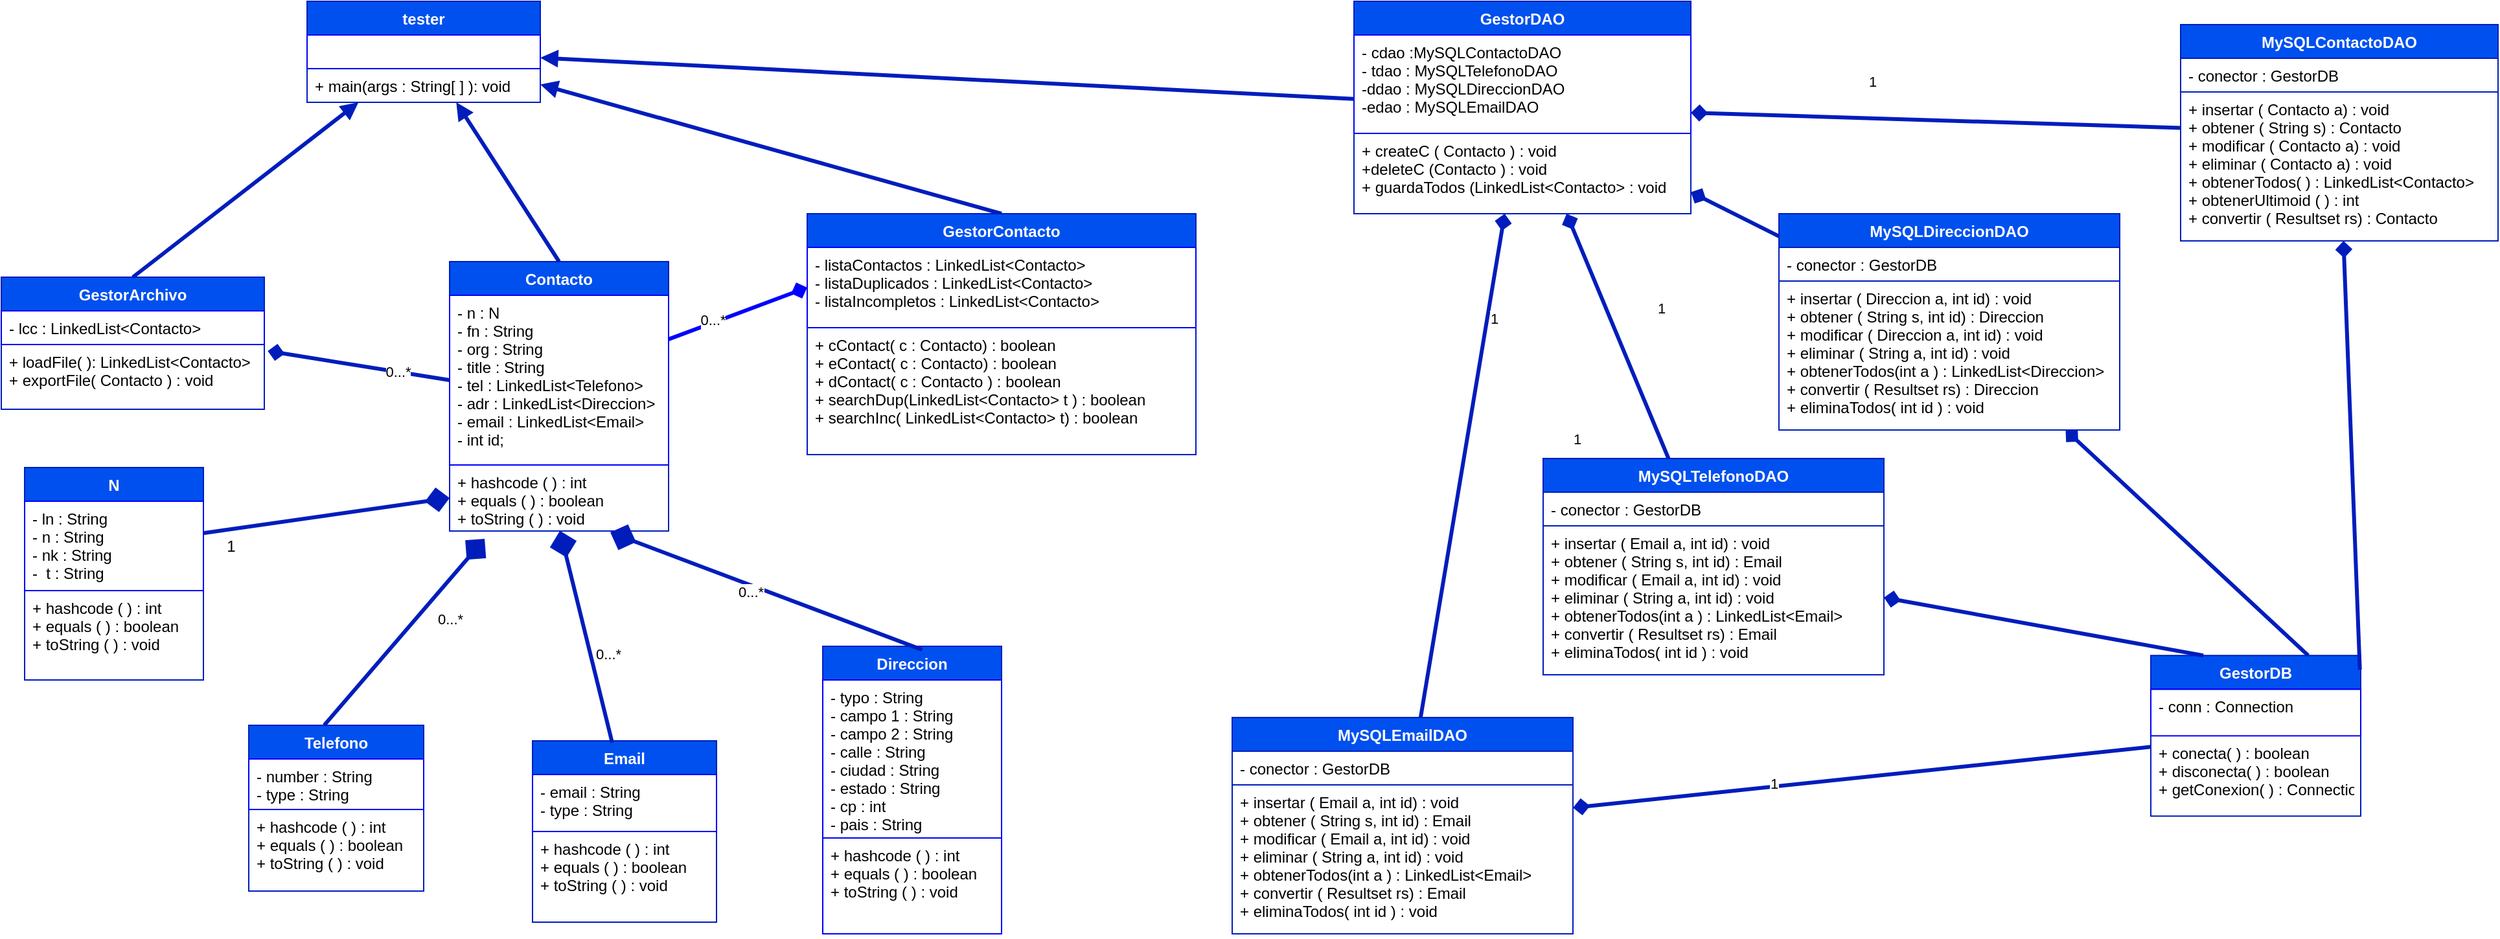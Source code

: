 <mxfile>
    <diagram id="kNfy0v-19uisM76R8B6v" name="Page-1">
        <mxGraphModel dx="366" dy="263" grid="0" gridSize="10" guides="1" tooltips="1" connect="1" arrows="1" fold="1" page="1" pageScale="1" pageWidth="3300" pageHeight="4681" background="#ffffff" math="0" shadow="0">
            <root>
                <mxCell id="0"/>
                <mxCell id="1" parent="0"/>
                <mxCell id="2" value="Contacto" style="swimlane;fontStyle=1;align=center;verticalAlign=top;childLayout=stackLayout;horizontal=1;startSize=26;horizontalStack=0;resizeParent=1;resizeParentMax=0;resizeLast=0;collapsible=1;marginBottom=0;fontColor=#ffffff;fillColor=#0050ef;strokeColor=#001DBC;" parent="1" vertex="1">
                    <mxGeometry x="448" y="209" width="169" height="208" as="geometry">
                        <mxRectangle x="210" y="300" width="80" height="26" as="alternateBounds"/>
                    </mxGeometry>
                </mxCell>
                <mxCell id="3" value="- n : N&#10;- fn : String&#10;- org : String&#10;- title : String&#10;- tel : LinkedList&lt;Telefono&gt;&#10;- adr : LinkedList&lt;Direccion&gt;&#10;- email : LinkedList&lt;Email&gt;&#10;- int id;" style="text;fillColor=none;align=left;verticalAlign=top;spacingLeft=4;spacingRight=4;overflow=hidden;rotatable=0;points=[[0,0.5],[1,0.5]];portConstraint=eastwest;fontColor=#000000;strokeColor=#0000FF;" parent="2" vertex="1">
                    <mxGeometry y="26" width="169" height="131" as="geometry"/>
                </mxCell>
                <mxCell id="5" value="+ hashcode ( ) : int&#10;+ equals ( ) : boolean&#10;+ toString ( ) : void" style="text;strokeColor=none;align=left;verticalAlign=top;spacingLeft=4;spacingRight=4;overflow=hidden;rotatable=0;points=[[0,0.5],[1,0.5]];portConstraint=eastwest;fontColor=#000000;" parent="2" vertex="1">
                    <mxGeometry y="157" width="169" height="51" as="geometry"/>
                </mxCell>
                <mxCell id="6" value="Email" style="swimlane;fontStyle=1;align=center;verticalAlign=top;childLayout=stackLayout;horizontal=1;startSize=26;horizontalStack=0;resizeParent=1;resizeParentMax=0;resizeLast=0;collapsible=1;marginBottom=0;fontColor=#ffffff;fillColor=#0050ef;strokeColor=#001DBC;" parent="1" vertex="1">
                    <mxGeometry x="512" y="579" width="142" height="140" as="geometry"/>
                </mxCell>
                <mxCell id="7" value="- email : String&#10;- type : String" style="text;fillColor=none;align=left;verticalAlign=top;spacingLeft=4;spacingRight=4;overflow=hidden;rotatable=0;points=[[0,0.5],[1,0.5]];portConstraint=eastwest;fontColor=#000000;strokeColor=#0000FF;" parent="6" vertex="1">
                    <mxGeometry y="26" width="142" height="44" as="geometry"/>
                </mxCell>
                <mxCell id="9" value="+ hashcode ( ) : int&#10;+ equals ( ) : boolean&#10;+ toString ( ) : void" style="text;strokeColor=none;fillColor=none;align=left;verticalAlign=top;spacingLeft=4;spacingRight=4;overflow=hidden;rotatable=0;points=[[0,0.5],[1,0.5]];portConstraint=eastwest;fontColor=#000000;" parent="6" vertex="1">
                    <mxGeometry y="70" width="142" height="70" as="geometry"/>
                </mxCell>
                <mxCell id="10" value="Telefono" style="swimlane;fontStyle=1;align=center;verticalAlign=top;childLayout=stackLayout;horizontal=1;startSize=26;horizontalStack=0;resizeParent=1;resizeParentMax=0;resizeLast=0;collapsible=1;marginBottom=0;fontColor=#ffffff;fillColor=#0050ef;strokeColor=#001DBC;" parent="1" vertex="1">
                    <mxGeometry x="293" y="567" width="135" height="128" as="geometry"/>
                </mxCell>
                <mxCell id="11" value="- number : String&#10;- type : String" style="text;fillColor=none;align=left;verticalAlign=top;spacingLeft=4;spacingRight=4;overflow=hidden;rotatable=0;points=[[0,0.5],[1,0.5]];portConstraint=eastwest;fontColor=#000000;strokeColor=#0000FF;" parent="10" vertex="1">
                    <mxGeometry y="26" width="135" height="39" as="geometry"/>
                </mxCell>
                <mxCell id="13" value="+ hashcode ( ) : int&#10;+ equals ( ) : boolean&#10;+ toString ( ) : void" style="text;strokeColor=none;fillColor=none;align=left;verticalAlign=top;spacingLeft=4;spacingRight=4;overflow=hidden;rotatable=0;points=[[0,0.5],[1,0.5]];portConstraint=eastwest;fontColor=#000000;" parent="10" vertex="1">
                    <mxGeometry y="65" width="135" height="63" as="geometry"/>
                </mxCell>
                <mxCell id="14" value="Direccion" style="swimlane;fontStyle=1;align=center;verticalAlign=top;childLayout=stackLayout;horizontal=1;startSize=26;horizontalStack=0;resizeParent=1;resizeParentMax=0;resizeLast=0;collapsible=1;marginBottom=0;fontColor=#ffffff;fillColor=#0050ef;strokeColor=#001DBC;" parent="1" vertex="1">
                    <mxGeometry x="736" y="506" width="138" height="222" as="geometry"/>
                </mxCell>
                <mxCell id="15" value="- typo : String&#10;- campo 1 : String&#10;- campo 2 : String&#10;- calle : String&#10;- ciudad : String &#10;- estado : String&#10;- cp : int &#10;- pais : String&#10;" style="text;fillColor=none;align=left;verticalAlign=top;spacingLeft=4;spacingRight=4;overflow=hidden;rotatable=0;points=[[0,0.5],[1,0.5]];portConstraint=eastwest;fontColor=#000000;strokeColor=#0000FF;" parent="14" vertex="1">
                    <mxGeometry y="26" width="138" height="122" as="geometry"/>
                </mxCell>
                <mxCell id="17" value="+ hashcode ( ) : int&#10;+ equals ( ) : boolean&#10;+ toString ( ) : void" style="text;fillColor=none;align=left;verticalAlign=top;spacingLeft=4;spacingRight=4;overflow=hidden;rotatable=0;points=[[0,0.5],[1,0.5]];portConstraint=eastwest;fontColor=#000000;strokeColor=#0000FF;" parent="14" vertex="1">
                    <mxGeometry y="148" width="138" height="74" as="geometry"/>
                </mxCell>
                <mxCell id="20" value="GestorArchivo" style="swimlane;fontStyle=1;align=center;verticalAlign=top;childLayout=stackLayout;horizontal=1;startSize=26;horizontalStack=0;resizeParent=1;resizeParentMax=0;resizeLast=0;collapsible=1;marginBottom=0;fontColor=#ffffff;fillColor=#0050ef;strokeColor=#001DBC;" parent="1" vertex="1">
                    <mxGeometry x="102" y="221" width="203" height="102" as="geometry"/>
                </mxCell>
                <mxCell id="21" value="- lcc : LinkedList&lt;Contacto&gt;" style="text;fillColor=none;align=left;verticalAlign=top;spacingLeft=4;spacingRight=4;overflow=hidden;rotatable=0;points=[[0,0.5],[1,0.5]];portConstraint=eastwest;fontColor=#000000;strokeColor=#0000FF;" parent="20" vertex="1">
                    <mxGeometry y="26" width="203" height="26" as="geometry"/>
                </mxCell>
                <mxCell id="23" value="+ loadFile( ): LinkedList&lt;Contacto&gt;&#10;+ exportFile( Contacto ) : void" style="text;strokeColor=none;fillColor=none;align=left;verticalAlign=top;spacingLeft=4;spacingRight=4;overflow=hidden;rotatable=0;points=[[0,0.5],[1,0.5]];portConstraint=eastwest;fontColor=#000000;" parent="20" vertex="1">
                    <mxGeometry y="52" width="203" height="50" as="geometry"/>
                </mxCell>
                <mxCell id="50" style="rounded=0;orthogonalLoop=1;jettySize=auto;html=1;entryX=0.5;entryY=0;entryDx=0;entryDy=0;endArrow=none;endFill=0;fillColor=#0050ef;strokeColor=#001DBC;startArrow=block;startFill=1;strokeWidth=3;" parent="1" source="29" target="20" edge="1">
                    <mxGeometry relative="1" as="geometry"/>
                </mxCell>
                <mxCell id="52" style="rounded=0;orthogonalLoop=1;jettySize=auto;html=1;entryX=0.5;entryY=0;entryDx=0;entryDy=0;endArrow=none;endFill=0;fillColor=#0050ef;strokeColor=#001DBC;startArrow=block;startFill=1;strokeWidth=3;" parent="1" source="29" target="2" edge="1">
                    <mxGeometry relative="1" as="geometry"/>
                </mxCell>
                <mxCell id="53" style="rounded=0;orthogonalLoop=1;jettySize=auto;html=1;entryX=0.5;entryY=0;entryDx=0;entryDy=0;endArrow=none;endFill=0;fillColor=#0050ef;strokeColor=#001DBC;startArrow=block;startFill=1;strokeWidth=3;" parent="1" source="29" target="37" edge="1">
                    <mxGeometry relative="1" as="geometry"/>
                </mxCell>
                <mxCell id="29" value="tester" style="swimlane;fontStyle=1;align=center;verticalAlign=top;childLayout=stackLayout;horizontal=1;startSize=26;horizontalStack=0;resizeParent=1;resizeParentMax=0;resizeLast=0;collapsible=1;marginBottom=0;fontColor=#ffffff;labelBackgroundColor=none;fillColor=#0050ef;strokeColor=#001DBC;" parent="1" vertex="1">
                    <mxGeometry x="338" y="8" width="180" height="78" as="geometry"/>
                </mxCell>
                <mxCell id="30" value=" " style="text;fillColor=none;align=left;verticalAlign=top;spacingLeft=4;spacingRight=4;overflow=hidden;rotatable=0;points=[[0,0.5],[1,0.5]];portConstraint=eastwest;fontColor=#000000;strokeColor=#0000FF;" parent="29" vertex="1">
                    <mxGeometry y="26" width="180" height="26" as="geometry"/>
                </mxCell>
                <mxCell id="32" value="+ main(args : String[ ] ): void" style="text;strokeColor=none;fillColor=none;align=left;verticalAlign=top;spacingLeft=4;spacingRight=4;overflow=hidden;rotatable=0;points=[[0,0.5],[1,0.5]];portConstraint=eastwest;fontColor=#000000;" parent="29" vertex="1">
                    <mxGeometry y="52" width="180" height="26" as="geometry"/>
                </mxCell>
                <mxCell id="37" value="GestorContacto" style="swimlane;fontStyle=1;align=center;verticalAlign=top;childLayout=stackLayout;horizontal=1;startSize=26;horizontalStack=0;resizeParent=1;resizeParentMax=0;resizeLast=0;collapsible=1;marginBottom=0;fontColor=#ffffff;fillColor=#0050ef;strokeColor=#001DBC;" parent="1" vertex="1">
                    <mxGeometry x="724" y="172" width="300" height="186" as="geometry"/>
                </mxCell>
                <mxCell id="38" value="- listaContactos : LinkedList&lt;Contacto&gt;&#10;- listaDuplicados : LinkedList&lt;Contacto&gt;&#10;- listaIncompletos : LinkedList&lt;Contacto&gt;" style="text;align=left;verticalAlign=top;spacingLeft=4;spacingRight=4;overflow=hidden;rotatable=0;points=[[0,0.5],[1,0.5]];portConstraint=eastwest;fontColor=#000000;strokeColor=#0000FF;" parent="37" vertex="1">
                    <mxGeometry y="26" width="300" height="62" as="geometry"/>
                </mxCell>
                <mxCell id="40" value="+ cContact( c : Contacto) : boolean&#10;+ eContact( c : Contacto) : boolean&#10;+ dContact( c : Contacto ) : boolean&#10;+ searchDup(LinkedList&lt;Contacto&gt; t ) : boolean&#10;+ searchInc( LinkedList&lt;Contacto&gt; t) : boolean" style="text;strokeColor=none;fillColor=none;align=left;verticalAlign=top;spacingLeft=4;spacingRight=4;overflow=hidden;rotatable=0;points=[[0,0.5],[1,0.5]];portConstraint=eastwest;fontColor=#000000;" parent="37" vertex="1">
                    <mxGeometry y="88" width="300" height="98" as="geometry"/>
                </mxCell>
                <mxCell id="41" value="&lt;span style=&quot;background-color: rgb(255 , 255 , 255)&quot;&gt;0...*&lt;/span&gt;" style="endArrow=none;html=1;endSize=12;startArrow=diamond;startSize=14;startFill=1;align=left;verticalAlign=bottom;fontColor=#000000;strokeColor=#001DBC;entryX=0.431;entryY=0;entryDx=0;entryDy=0;entryPerimeter=0;endFill=0;fillColor=#0050ef;strokeWidth=3;rounded=0;exitX=0.16;exitY=1.118;exitDx=0;exitDy=0;exitPerimeter=0;" parent="1" target="10" edge="1" source="5">
                    <mxGeometry x="-0.175" y="18" relative="1" as="geometry">
                        <mxPoint x="468" y="431" as="sourcePoint"/>
                        <mxPoint x="243" y="497" as="targetPoint"/>
                        <mxPoint as="offset"/>
                    </mxGeometry>
                </mxCell>
                <mxCell id="42" value="&lt;span style=&quot;background-color: rgb(255 , 255 , 255)&quot;&gt;0...*&lt;/span&gt;" style="endArrow=none;html=1;endSize=12;startArrow=diamond;startSize=14;startFill=1;align=left;verticalAlign=bottom;fontColor=#000000;strokeColor=#001DBC;endFill=0;exitX=0.504;exitY=0.996;exitDx=0;exitDy=0;exitPerimeter=0;entryX=0.433;entryY=0.01;entryDx=0;entryDy=0;entryPerimeter=0;fillColor=#0050ef;strokeWidth=3;rounded=0;" parent="1" source="5" target="6" edge="1">
                    <mxGeometry x="0.273" relative="1" as="geometry">
                        <mxPoint x="300" y="493" as="sourcePoint"/>
                        <mxPoint x="305" y="528" as="targetPoint"/>
                        <mxPoint as="offset"/>
                    </mxGeometry>
                </mxCell>
                <mxCell id="43" value="&lt;span style=&quot;background-color: rgb(255 , 255 , 255)&quot;&gt;0...*&lt;/span&gt;" style="endArrow=none;html=1;endSize=12;startArrow=diamond;startSize=14;startFill=1;align=left;verticalAlign=bottom;fontColor=#000000;strokeColor=#001DBC;exitX=0.734;exitY=1.02;exitDx=0;exitDy=0;exitPerimeter=0;endFill=0;entryX=0.556;entryY=0.012;entryDx=0;entryDy=0;entryPerimeter=0;fillColor=#0050ef;strokeWidth=3;rounded=0;" parent="1" source="5" target="14" edge="1">
                    <mxGeometry x="-0.147" y="-16" relative="1" as="geometry">
                        <mxPoint x="398" y="491" as="sourcePoint"/>
                        <mxPoint x="509" y="504" as="targetPoint"/>
                        <mxPoint y="1" as="offset"/>
                    </mxGeometry>
                </mxCell>
                <mxCell id="48" value="" style="endArrow=diamond;startArrow=none;endFill=1;startFill=0;html=1;fillColor=#0050ef;strokeColor=#001DBC;entryX=1.013;entryY=0.1;entryDx=0;entryDy=0;entryPerimeter=0;exitX=0;exitY=0.5;exitDx=0;exitDy=0;strokeWidth=3;rounded=0;" parent="1" source="3" target="23" edge="1">
                    <mxGeometry width="160" relative="1" as="geometry">
                        <mxPoint x="431" y="290" as="sourcePoint"/>
                        <mxPoint x="384" y="250" as="targetPoint"/>
                    </mxGeometry>
                </mxCell>
                <mxCell id="104" value="&lt;span style=&quot;color: rgb(0 , 0 , 0) ; text-align: left ; background-color: rgb(255 , 255 , 255)&quot;&gt;0...*&lt;/span&gt;" style="edgeLabel;html=1;align=center;verticalAlign=middle;resizable=0;points=[];" vertex="1" connectable="0" parent="48">
                    <mxGeometry x="-0.43" relative="1" as="geometry">
                        <mxPoint as="offset"/>
                    </mxGeometry>
                </mxCell>
                <mxCell id="58" value="GestorDB" style="swimlane;fontStyle=1;align=center;verticalAlign=top;childLayout=stackLayout;horizontal=1;startSize=26;horizontalStack=0;resizeParent=1;resizeParentMax=0;resizeLast=0;collapsible=1;marginBottom=0;fillColor=#0050ef;strokeColor=#001DBC;fontColor=#ffffff;" parent="1" vertex="1">
                    <mxGeometry x="1761" y="513.14" width="162" height="124" as="geometry"/>
                </mxCell>
                <mxCell id="59" value="- conn : Connection" style="text;fillColor=none;align=left;verticalAlign=top;spacingLeft=4;spacingRight=4;overflow=hidden;rotatable=0;points=[[0,0.5],[1,0.5]];portConstraint=eastwest;strokeColor=#0000FF;fontColor=#000000;" parent="58" vertex="1">
                    <mxGeometry y="26" width="162" height="36" as="geometry"/>
                </mxCell>
                <mxCell id="61" value="+ conecta( ) : boolean&#10;+ disconecta( ) : boolean&#10;+ getConexion( ) : Connection" style="text;strokeColor=none;fillColor=none;align=left;verticalAlign=top;spacingLeft=4;spacingRight=4;overflow=hidden;rotatable=0;points=[[0,0.5],[1,0.5]];portConstraint=eastwest;fontColor=#000000;" parent="58" vertex="1">
                    <mxGeometry y="62" width="162" height="62" as="geometry"/>
                </mxCell>
                <mxCell id="64" value="N" style="swimlane;fontStyle=1;align=center;verticalAlign=top;childLayout=stackLayout;horizontal=1;startSize=26;horizontalStack=0;resizeParent=1;resizeParentMax=0;resizeLast=0;collapsible=1;marginBottom=0;fillColor=#0050ef;strokeColor=#001DBC;fontColor=#ffffff;" parent="1" vertex="1">
                    <mxGeometry x="120" y="368" width="138" height="164" as="geometry"/>
                </mxCell>
                <mxCell id="65" value="- ln : String&#10;- n : String&#10;- nk : String&#10;-  t : String" style="text;fillColor=none;align=left;verticalAlign=top;spacingLeft=4;spacingRight=4;overflow=hidden;rotatable=0;points=[[0,0.5],[1,0.5]];portConstraint=eastwest;fontColor=#000000;strokeColor=#0000FF;" parent="64" vertex="1">
                    <mxGeometry y="26" width="138" height="69" as="geometry"/>
                </mxCell>
                <mxCell id="67" value="+ hashcode ( ) : int&#10;+ equals ( ) : boolean&#10;+ toString ( ) : void" style="text;fillColor=none;align=left;verticalAlign=top;spacingLeft=4;spacingRight=4;overflow=hidden;rotatable=0;points=[[0,0.5],[1,0.5]];portConstraint=eastwest;fontColor=#000000;" parent="64" vertex="1">
                    <mxGeometry y="95" width="138" height="69" as="geometry"/>
                </mxCell>
                <mxCell id="69" style="rounded=0;orthogonalLoop=1;jettySize=auto;html=1;entryX=0;entryY=0.5;entryDx=0;entryDy=0;fontColor=#000000;fillColor=#0050ef;strokeColor=#001DBC;endArrow=diamond;endFill=1;endSize=12;startSize=14;strokeWidth=3;" parent="1" source="65" target="5" edge="1">
                    <mxGeometry relative="1" as="geometry"/>
                </mxCell>
                <mxCell id="70" value="1" style="text;html=1;align=center;verticalAlign=middle;resizable=0;points=[];autosize=1;strokeColor=none;fontColor=#000000;" parent="1" vertex="1">
                    <mxGeometry x="270" y="420" width="17" height="18" as="geometry"/>
                </mxCell>
                <mxCell id="97" style="rounded=0;orthogonalLoop=1;jettySize=auto;html=1;startArrow=none;startFill=0;endArrow=diamond;endFill=1;strokeColor=#001DBC;strokeWidth=3;" edge="1" parent="1" source="71" target="87">
                    <mxGeometry relative="1" as="geometry"/>
                </mxCell>
                <mxCell id="103" style="rounded=0;orthogonalLoop=1;jettySize=auto;html=1;entryX=0.996;entryY=0.088;entryDx=0;entryDy=0;entryPerimeter=0;startArrow=diamond;startFill=1;endArrow=none;endFill=0;strokeColor=#001DBC;strokeWidth=3;" edge="1" parent="1" source="71" target="58">
                    <mxGeometry relative="1" as="geometry"/>
                </mxCell>
                <mxCell id="71" value="MySQLContactoDAO" style="swimlane;fontStyle=1;align=center;verticalAlign=top;childLayout=stackLayout;horizontal=1;startSize=26;horizontalStack=0;resizeParent=1;resizeParentMax=0;resizeLast=0;collapsible=1;marginBottom=0;fillColor=#0050ef;strokeColor=#001DBC;fontColor=#ffffff;" parent="1" vertex="1">
                    <mxGeometry x="1784" y="26" width="245" height="167" as="geometry"/>
                </mxCell>
                <mxCell id="72" value="- conector : GestorDB" style="text;strokeColor=none;fillColor=none;align=left;verticalAlign=top;spacingLeft=4;spacingRight=4;overflow=hidden;rotatable=0;points=[[0,0.5],[1,0.5]];portConstraint=eastwest;fontColor=#000000;" parent="71" vertex="1">
                    <mxGeometry y="26" width="245" height="26" as="geometry"/>
                </mxCell>
                <mxCell id="74" value="+ insertar ( Contacto a) : void&#10;+ obtener ( String s) : Contacto&#10;+ modificar ( Contacto a) : void&#10;+ eliminar ( Contacto a) : void&#10;+ obtenerTodos( ) : LinkedList&lt;Contacto&gt;&#10;+ obtenerUltimoid ( ) : int&#10;+ convertir ( Resultset rs) : Contacto&#10;" style="text;fillColor=none;align=left;verticalAlign=top;spacingLeft=4;spacingRight=4;overflow=hidden;rotatable=0;points=[[0,0.5],[1,0.5]];portConstraint=eastwest;fontColor=#000000;strokeColor=#001DBC;" parent="71" vertex="1">
                    <mxGeometry y="52" width="245" height="115" as="geometry"/>
                </mxCell>
                <mxCell id="98" style="rounded=0;orthogonalLoop=1;jettySize=auto;html=1;startArrow=none;startFill=0;endArrow=diamond;endFill=1;strokeColor=#001DBC;strokeWidth=3;" edge="1" parent="1" source="75" target="87">
                    <mxGeometry relative="1" as="geometry"/>
                </mxCell>
                <mxCell id="102" style="rounded=0;orthogonalLoop=1;jettySize=auto;html=1;entryX=0.75;entryY=0;entryDx=0;entryDy=0;startArrow=diamond;startFill=1;endArrow=none;endFill=0;strokeColor=#001DBC;strokeWidth=3;" edge="1" parent="1" source="75" target="58">
                    <mxGeometry relative="1" as="geometry"/>
                </mxCell>
                <mxCell id="75" value="MySQLDireccionDAO" style="swimlane;fontStyle=1;align=center;verticalAlign=top;childLayout=stackLayout;horizontal=1;startSize=26;horizontalStack=0;resizeParent=1;resizeParentMax=0;resizeLast=0;collapsible=1;marginBottom=0;fillColor=#0050ef;strokeColor=#001DBC;fontColor=#ffffff;" parent="1" vertex="1">
                    <mxGeometry x="1474" y="172" width="263" height="167" as="geometry"/>
                </mxCell>
                <mxCell id="76" value="- conector : GestorDB" style="text;strokeColor=none;fillColor=none;align=left;verticalAlign=top;spacingLeft=4;spacingRight=4;overflow=hidden;rotatable=0;points=[[0,0.5],[1,0.5]];portConstraint=eastwest;fontColor=#000000;" parent="75" vertex="1">
                    <mxGeometry y="26" width="263" height="26" as="geometry"/>
                </mxCell>
                <mxCell id="78" value="+ insertar ( Direccion a, int id) : void&#10;+ obtener ( String s, int id) : Direccion&#10;+ modificar ( Direccion a, int id) : void&#10;+ eliminar ( String a, int id) : void&#10;+ obtenerTodos(int a ) : LinkedList&lt;Direccion&gt;&#10;+ convertir ( Resultset rs) : Direccion&#10;+ eliminaTodos( int id ) : void&#10;" style="text;fillColor=none;align=left;verticalAlign=top;spacingLeft=4;spacingRight=4;overflow=hidden;rotatable=0;points=[[0,0.5],[1,0.5]];portConstraint=eastwest;fontColor=#000000;strokeColor=#001DBC;" parent="75" vertex="1">
                    <mxGeometry y="52" width="263" height="115" as="geometry"/>
                </mxCell>
                <mxCell id="96" style="rounded=0;orthogonalLoop=1;jettySize=auto;html=1;startArrow=none;startFill=0;endArrow=diamond;endFill=1;strokeColor=#001DBC;strokeWidth=3;" edge="1" parent="1" source="79" target="87">
                    <mxGeometry relative="1" as="geometry"/>
                </mxCell>
                <mxCell id="100" style="rounded=0;orthogonalLoop=1;jettySize=auto;html=1;startArrow=diamond;startFill=1;endArrow=none;endFill=0;strokeColor=#001DBC;strokeWidth=3;" edge="1" parent="1" source="79" target="58">
                    <mxGeometry relative="1" as="geometry"/>
                </mxCell>
                <mxCell id="106" value="1" style="edgeLabel;html=1;align=center;verticalAlign=middle;resizable=0;points=[];labelBackgroundColor=#FFFFFF;fontColor=#000000;" vertex="1" connectable="0" parent="100">
                    <mxGeometry x="-0.339" y="2" relative="1" as="geometry">
                        <mxPoint x="8" y="-1" as="offset"/>
                    </mxGeometry>
                </mxCell>
                <mxCell id="79" value="MySQLEmailDAO" style="swimlane;fontStyle=1;align=center;verticalAlign=top;childLayout=stackLayout;horizontal=1;startSize=26;horizontalStack=0;resizeParent=1;resizeParentMax=0;resizeLast=0;collapsible=1;marginBottom=0;fillColor=#0050ef;strokeColor=#001DBC;fontColor=#ffffff;" parent="1" vertex="1">
                    <mxGeometry x="1052" y="561" width="263" height="167" as="geometry"/>
                </mxCell>
                <mxCell id="80" value="- conector : GestorDB" style="text;strokeColor=none;fillColor=none;align=left;verticalAlign=top;spacingLeft=4;spacingRight=4;overflow=hidden;rotatable=0;points=[[0,0.5],[1,0.5]];portConstraint=eastwest;fontColor=#000000;" parent="79" vertex="1">
                    <mxGeometry y="26" width="263" height="26" as="geometry"/>
                </mxCell>
                <mxCell id="82" value="+ insertar ( Email a, int id) : void&#10;+ obtener ( String s, int id) : Email&#10;+ modificar ( Email a, int id) : void&#10;+ eliminar ( String a, int id) : void&#10;+ obtenerTodos(int a ) : LinkedList&lt;Email&gt;&#10;+ convertir ( Resultset rs) : Email&#10;+ eliminaTodos( int id ) : void&#10;" style="text;fillColor=none;align=left;verticalAlign=top;spacingLeft=4;spacingRight=4;overflow=hidden;rotatable=0;points=[[0,0.5],[1,0.5]];portConstraint=eastwest;fontColor=#000000;strokeColor=#001DBC;" parent="79" vertex="1">
                    <mxGeometry y="52" width="263" height="115" as="geometry"/>
                </mxCell>
                <mxCell id="99" style="rounded=0;orthogonalLoop=1;jettySize=auto;html=1;startArrow=none;startFill=0;endArrow=diamond;endFill=1;strokeColor=#001DBC;strokeWidth=3;" edge="1" parent="1" source="83" target="87">
                    <mxGeometry relative="1" as="geometry"/>
                </mxCell>
                <mxCell id="101" style="rounded=0;orthogonalLoop=1;jettySize=auto;html=1;entryX=0.25;entryY=0;entryDx=0;entryDy=0;startArrow=diamond;startFill=1;endArrow=none;endFill=0;strokeColor=#001DBC;strokeWidth=3;" edge="1" parent="1" source="83" target="58">
                    <mxGeometry relative="1" as="geometry"/>
                </mxCell>
                <mxCell id="83" value="MySQLTelefonoDAO" style="swimlane;fontStyle=1;align=center;verticalAlign=top;childLayout=stackLayout;horizontal=1;startSize=26;horizontalStack=0;resizeParent=1;resizeParentMax=0;resizeLast=0;collapsible=1;marginBottom=0;fillColor=#0050ef;strokeColor=#001DBC;fontColor=#ffffff;" parent="1" vertex="1">
                    <mxGeometry x="1292" y="361" width="263" height="167" as="geometry"/>
                </mxCell>
                <mxCell id="84" value="- conector : GestorDB" style="text;strokeColor=none;fillColor=none;align=left;verticalAlign=top;spacingLeft=4;spacingRight=4;overflow=hidden;rotatable=0;points=[[0,0.5],[1,0.5]];portConstraint=eastwest;fontColor=#000000;" parent="83" vertex="1">
                    <mxGeometry y="26" width="263" height="26" as="geometry"/>
                </mxCell>
                <mxCell id="86" value="+ insertar ( Email a, int id) : void&#10;+ obtener ( String s, int id) : Email&#10;+ modificar ( Email a, int id) : void&#10;+ eliminar ( String a, int id) : void&#10;+ obtenerTodos(int a ) : LinkedList&lt;Email&gt;&#10;+ convertir ( Resultset rs) : Email&#10;+ eliminaTodos( int id ) : void&#10;" style="text;fillColor=none;align=left;verticalAlign=top;spacingLeft=4;spacingRight=4;overflow=hidden;rotatable=0;points=[[0,0.5],[1,0.5]];portConstraint=eastwest;fontColor=#000000;strokeColor=#001DBC;" parent="83" vertex="1">
                    <mxGeometry y="52" width="263" height="115" as="geometry"/>
                </mxCell>
                <mxCell id="95" style="rounded=0;orthogonalLoop=1;jettySize=auto;html=1;startArrow=none;startFill=0;endArrow=block;endFill=1;strokeColor=#001DBC;strokeWidth=3;" edge="1" parent="1" source="87" target="29">
                    <mxGeometry relative="1" as="geometry"/>
                </mxCell>
                <mxCell id="87" value="GestorDAO" style="swimlane;fontStyle=1;align=center;verticalAlign=top;childLayout=stackLayout;horizontal=1;startSize=26;horizontalStack=0;resizeParent=1;resizeParentMax=0;resizeLast=0;collapsible=1;marginBottom=0;fillColor=#0050ef;strokeColor=#001DBC;fontColor=#ffffff;" parent="1" vertex="1">
                    <mxGeometry x="1146" y="8" width="260" height="164" as="geometry"/>
                </mxCell>
                <mxCell id="88" value="- cdao :MySQLContactoDAO &#10;- tdao : MySQLTelefonoDAO&#10;-ddao : MySQLDireccionDAO&#10;-edao : MySQLEmailDAO" style="text;fillColor=none;align=left;verticalAlign=top;spacingLeft=4;spacingRight=4;overflow=hidden;rotatable=0;points=[[0,0.5],[1,0.5]];portConstraint=eastwest;strokeColor=#0000FF;fontColor=#000000;" parent="87" vertex="1">
                    <mxGeometry y="26" width="260" height="76" as="geometry"/>
                </mxCell>
                <mxCell id="89" value="+ createC ( Contacto ) : void&#10;+deleteC (Contacto ) : void&#10;+ guardaTodos (LinkedList&lt;Contacto&gt; : void" style="text;strokeColor=none;fillColor=none;align=left;verticalAlign=top;spacingLeft=4;spacingRight=4;overflow=hidden;rotatable=0;points=[[0,0.5],[1,0.5]];portConstraint=eastwest;fontColor=#000000;" parent="87" vertex="1">
                    <mxGeometry y="102" width="260" height="62" as="geometry"/>
                </mxCell>
                <mxCell id="94" style="rounded=0;orthogonalLoop=1;jettySize=auto;html=1;entryX=0;entryY=0.5;entryDx=0;entryDy=0;fontColor=#000000;strokeColor=#0000FF;endArrow=diamond;endFill=1;strokeWidth=3;" parent="1" source="3" target="38" edge="1">
                    <mxGeometry relative="1" as="geometry"/>
                </mxCell>
                <mxCell id="105" value="&lt;span style=&quot;color: rgb(0 , 0 , 0) ; text-align: left ; background-color: rgb(255 , 255 , 255)&quot;&gt;0...*&lt;/span&gt;" style="edgeLabel;html=1;align=center;verticalAlign=middle;resizable=0;points=[];" vertex="1" connectable="0" parent="94">
                    <mxGeometry x="-0.351" y="1" relative="1" as="geometry">
                        <mxPoint x="-1" y="-1" as="offset"/>
                    </mxGeometry>
                </mxCell>
                <mxCell id="110" value="1" style="edgeLabel;html=1;align=center;verticalAlign=middle;resizable=0;points=[];labelBackgroundColor=#FFFFFF;fontColor=#000000;" vertex="1" connectable="0" parent="1">
                    <mxGeometry x="1355" y="627.138" as="geometry">
                        <mxPoint x="-101" y="-374" as="offset"/>
                    </mxGeometry>
                </mxCell>
                <mxCell id="111" value="1" style="edgeLabel;html=1;align=center;verticalAlign=middle;resizable=0;points=[];labelBackgroundColor=#FFFFFF;fontColor=#000000;" vertex="1" connectable="0" parent="1">
                    <mxGeometry x="1365" y="637.138" as="geometry">
                        <mxPoint x="-47" y="-291" as="offset"/>
                    </mxGeometry>
                </mxCell>
                <mxCell id="112" value="1" style="edgeLabel;html=1;align=center;verticalAlign=middle;resizable=0;points=[];labelBackgroundColor=#FFFFFF;fontColor=#000000;" vertex="1" connectable="0" parent="1">
                    <mxGeometry x="1375" y="647.138" as="geometry">
                        <mxPoint x="8" y="-402" as="offset"/>
                    </mxGeometry>
                </mxCell>
                <mxCell id="113" value="1" style="edgeLabel;html=1;align=center;verticalAlign=middle;resizable=0;points=[];labelBackgroundColor=#FFFFFF;fontColor=#000000;" vertex="1" connectable="0" parent="1">
                    <mxGeometry x="1385" y="657.138" as="geometry">
                        <mxPoint x="161" y="-587" as="offset"/>
                    </mxGeometry>
                </mxCell>
            </root>
        </mxGraphModel>
    </diagram>
</mxfile>